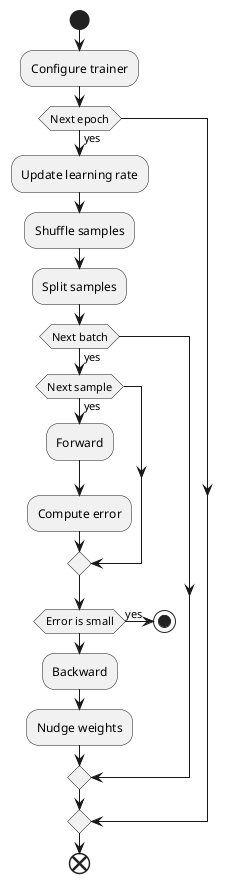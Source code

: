 @startuml
start
:Configure trainer;
if (Next epoch) then (yes)
    :Update learning rate;
    :Shuffle samples;
    :Split samples;
    if (Next batch) then (yes)
        if (Next sample) then (yes)
            :Forward;
            :Compute error;

        endif
        if (Error is small) then (yes)
            stop
        endif
        :Backward;
        :Nudge weights;
    endif
endif
end
@enduml